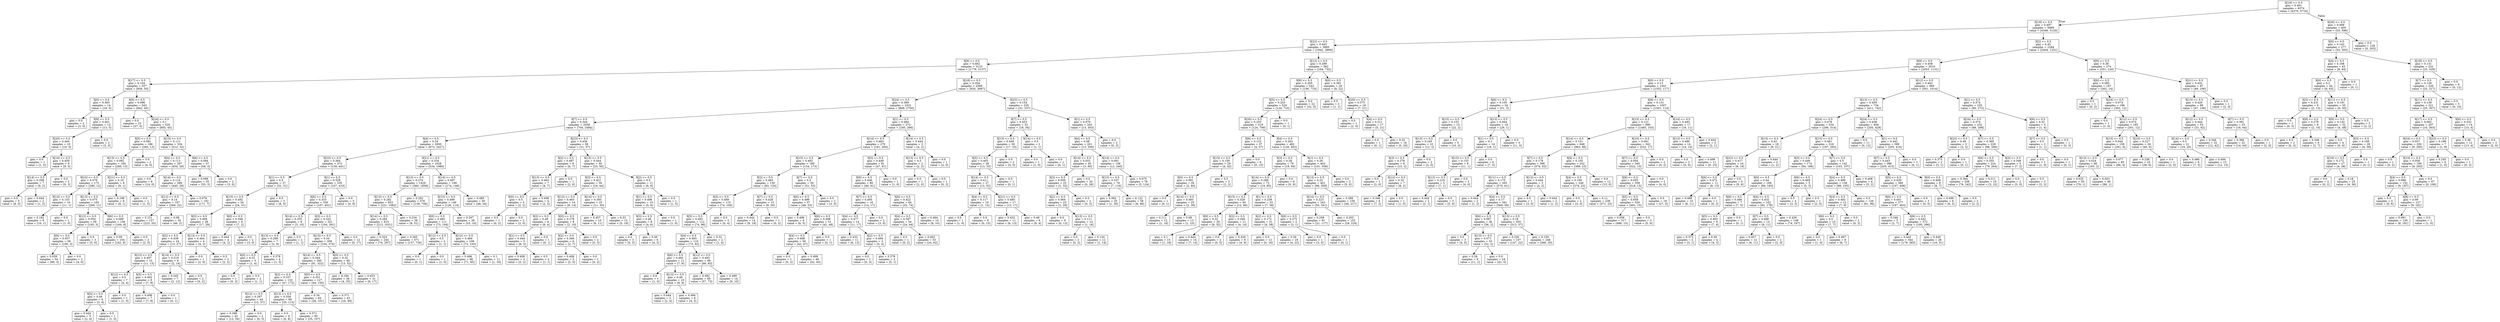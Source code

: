 digraph Tree {
node [shape=box] ;
0 [label="X[16] <= 0.5\ngini = 0.491\nsamples = 6374\nvalue = [4379, 5716]"] ;
1 [label="X[19] <= 0.5\ngini = 0.497\nsamples = 5969\nvalue = [4346, 5120]"] ;
0 -> 1 [labeldistance=2.5, labelangle=45, headlabel="True"] ;
2 [label="X[22] <= 0.5\ngini = 0.445\nsamples = 3685\nvalue = [1942, 3869]"] ;
1 -> 2 ;
3 [label="X[9] <= 0.5\ngini = 0.462\nsamples = 3123\nvalue = [1778, 3137]"] ;
2 -> 3 ;
4 [label="X[17] <= 0.5\ngini = 0.104\nsamples = 557\nvalue = [858, 50]"] ;
3 -> 4 ;
5 [label="X[0] <= 0.5\ngini = 0.363\nsamples = 14\nvalue = [16, 5]"] ;
4 -> 5 ;
6 [label="gini = 0.0\nsamples = 2\nvalue = [3, 0]"] ;
5 -> 6 ;
7 [label="X[8] <= 0.5\ngini = 0.401\nsamples = 12\nvalue = [13, 5]"] ;
5 -> 7 ;
8 [label="X[20] <= 0.5\ngini = 0.444\nsamples = 10\nvalue = [10, 5]"] ;
7 -> 8 ;
9 [label="gini = 0.0\nsamples = 1\nvalue = [1, 0]"] ;
8 -> 9 ;
10 [label="X[10] <= 0.5\ngini = 0.459\nsamples = 9\nvalue = [9, 5]"] ;
8 -> 10 ;
11 [label="X[14] <= 0.5\ngini = 0.298\nsamples = 7\nvalue = [9, 2]"] ;
10 -> 11 ;
12 [label="gini = 0.0\nsamples = 5\nvalue = [8, 0]"] ;
11 -> 12 ;
13 [label="gini = 0.444\nsamples = 2\nvalue = [1, 2]"] ;
11 -> 13 ;
14 [label="gini = 0.0\nsamples = 2\nvalue = [0, 3]"] ;
10 -> 14 ;
15 [label="gini = 0.0\nsamples = 2\nvalue = [3, 0]"] ;
7 -> 15 ;
16 [label="X[0] <= 0.5\ngini = 0.096\nsamples = 543\nvalue = [842, 45]"] ;
4 -> 16 ;
17 [label="gini = 0.0\nsamples = 23\nvalue = [37, 0]"] ;
16 -> 17 ;
18 [label="X[24] <= 0.5\ngini = 0.1\nsamples = 520\nvalue = [805, 45]"] ;
16 -> 18 ;
19 [label="X[5] <= 0.5\ngini = 0.081\nsamples = 186\nvalue = [293, 13]"] ;
18 -> 19 ;
20 [label="X[15] <= 0.5\ngini = 0.082\nsamples = 184\nvalue = [289, 13]"] ;
19 -> 20 ;
21 [label="X[23] <= 0.5\ngini = 0.079\nsamples = 175\nvalue = [280, 12]"] ;
20 -> 21 ;
22 [label="X[14] <= 0.5\ngini = 0.153\nsamples = 10\nvalue = [11, 1]"] ;
21 -> 22 ;
23 [label="gini = 0.165\nsamples = 9\nvalue = [10, 1]"] ;
22 -> 23 ;
24 [label="gini = 0.0\nsamples = 1\nvalue = [1, 0]"] ;
22 -> 24 ;
25 [label="X[13] <= 0.5\ngini = 0.075\nsamples = 165\nvalue = [269, 11]"] ;
21 -> 25 ;
26 [label="X[12] <= 0.5\ngini = 0.054\nsamples = 59\nvalue = [105, 3]"] ;
25 -> 26 ;
27 [label="X[6] <= 0.5\ngini = 0.057\nsamples = 56\nvalue = [100, 3]"] ;
26 -> 27 ;
28 [label="gini = 0.059\nsamples = 54\nvalue = [96, 3]"] ;
27 -> 28 ;
29 [label="gini = 0.0\nsamples = 2\nvalue = [4, 0]"] ;
27 -> 29 ;
30 [label="gini = 0.0\nsamples = 3\nvalue = [5, 0]"] ;
26 -> 30 ;
31 [label="X[6] <= 0.5\ngini = 0.089\nsamples = 106\nvalue = [164, 8]"] ;
25 -> 31 ;
32 [label="gini = 0.09\nsamples = 104\nvalue = [162, 8]"] ;
31 -> 32 ;
33 [label="gini = 0.0\nsamples = 2\nvalue = [2, 0]"] ;
31 -> 33 ;
34 [label="X[21] <= 0.5\ngini = 0.18\nsamples = 9\nvalue = [9, 1]"] ;
20 -> 34 ;
35 [label="gini = 0.198\nsamples = 8\nvalue = [8, 1]"] ;
34 -> 35 ;
36 [label="gini = 0.0\nsamples = 1\nvalue = [1, 0]"] ;
34 -> 36 ;
37 [label="gini = 0.0\nsamples = 2\nvalue = [4, 0]"] ;
19 -> 37 ;
38 [label="X[15] <= 0.5\ngini = 0.111\nsamples = 334\nvalue = [512, 32]"] ;
18 -> 38 ;
39 [label="X[4] <= 0.5\ngini = 0.113\nsamples = 297\nvalue = [454, 29]"] ;
38 -> 39 ;
40 [label="gini = 0.0\nsamples = 8\nvalue = [14, 0]"] ;
39 -> 40 ;
41 [label="X[14] <= 0.5\ngini = 0.116\nsamples = 289\nvalue = [440, 29]"] ;
39 -> 41 ;
42 [label="X[12] <= 0.5\ngini = 0.14\nsamples = 187\nvalue = [269, 22]"] ;
41 -> 42 ;
43 [label="gini = 0.151\nsamples = 157\nvalue = [223, 20]"] ;
42 -> 43 ;
44 [label="gini = 0.08\nsamples = 30\nvalue = [46, 2]"] ;
42 -> 44 ;
45 [label="gini = 0.076\nsamples = 102\nvalue = [171, 7]"] ;
41 -> 45 ;
46 [label="X[6] <= 0.5\ngini = 0.094\nsamples = 37\nvalue = [58, 3]"] ;
38 -> 46 ;
47 [label="gini = 0.098\nsamples = 35\nvalue = [55, 3]"] ;
46 -> 47 ;
48 [label="gini = 0.0\nsamples = 2\nvalue = [3, 0]"] ;
46 -> 48 ;
49 [label="X[18] <= 0.5\ngini = 0.354\nsamples = 2566\nvalue = [920, 3087]"] ;
3 -> 49 ;
50 [label="X[24] <= 0.5\ngini = 0.369\nsamples = 2331\nvalue = [889, 2750]"] ;
49 -> 50 ;
51 [label="X[7] <= 0.5\ngini = 0.344\nsamples = 2058\nvalue = [704, 2484]"] ;
50 -> 51 ;
52 [label="X[4] <= 0.5\ngini = 0.34\nsamples = 2000\nvalue = [673, 2427]"] ;
51 -> 52 ;
53 [label="X[23] <= 0.5\ngini = 0.364\nsamples = 372\nvalue = [139, 441]"] ;
52 -> 53 ;
54 [label="X[1] <= 0.5\ngini = 0.5\nsamples = 37\nvalue = [32, 31]"] ;
53 -> 54 ;
55 [label="X[15] <= 0.5\ngini = 0.492\nsamples = 34\nvalue = [24, 31]"] ;
54 -> 55 ;
56 [label="X[3] <= 0.5\ngini = 0.466\nsamples = 28\nvalue = [17, 29]"] ;
55 -> 56 ;
57 [label="X[2] <= 0.5\ngini = 0.439\nsamples = 24\nvalue = [13, 27]"] ;
56 -> 57 ;
58 [label="X[13] <= 0.5\ngini = 0.497\nsamples = 15\nvalue = [11, 13]"] ;
57 -> 58 ;
59 [label="X[12] <= 0.5\ngini = 0.5\nsamples = 7\nvalue = [4, 4]"] ;
58 -> 59 ;
60 [label="X[5] <= 0.5\ngini = 0.49\nsamples = 6\nvalue = [3, 4]"] ;
59 -> 60 ;
61 [label="gini = 0.444\nsamples = 5\nvalue = [2, 4]"] ;
60 -> 61 ;
62 [label="gini = 0.0\nsamples = 1\nvalue = [1, 0]"] ;
60 -> 62 ;
63 [label="gini = 0.0\nsamples = 1\nvalue = [1, 0]"] ;
59 -> 63 ;
64 [label="X[5] <= 0.5\ngini = 0.492\nsamples = 8\nvalue = [7, 9]"] ;
58 -> 64 ;
65 [label="gini = 0.498\nsamples = 7\nvalue = [7, 8]"] ;
64 -> 65 ;
66 [label="gini = 0.0\nsamples = 1\nvalue = [0, 1]"] ;
64 -> 66 ;
67 [label="X[14] <= 0.5\ngini = 0.219\nsamples = 9\nvalue = [2, 14]"] ;
57 -> 67 ;
68 [label="gini = 0.245\nsamples = 7\nvalue = [2, 12]"] ;
67 -> 68 ;
69 [label="gini = 0.0\nsamples = 2\nvalue = [0, 2]"] ;
67 -> 69 ;
70 [label="X[13] <= 0.5\ngini = 0.444\nsamples = 4\nvalue = [4, 2]"] ;
56 -> 70 ;
71 [label="gini = 0.0\nsamples = 1\nvalue = [2, 0]"] ;
70 -> 71 ;
72 [label="gini = 0.5\nsamples = 3\nvalue = [2, 2]"] ;
70 -> 72 ;
73 [label="X[0] <= 0.5\ngini = 0.346\nsamples = 6\nvalue = [7, 2]"] ;
55 -> 73 ;
74 [label="gini = 0.444\nsamples = 4\nvalue = [4, 2]"] ;
73 -> 74 ;
75 [label="gini = 0.0\nsamples = 2\nvalue = [3, 0]"] ;
73 -> 75 ;
76 [label="gini = 0.0\nsamples = 3\nvalue = [8, 0]"] ;
54 -> 76 ;
77 [label="X[1] <= 0.5\ngini = 0.328\nsamples = 335\nvalue = [107, 410]"] ;
53 -> 77 ;
78 [label="X[6] <= 0.5\ngini = 0.333\nsamples = 330\nvalue = [107, 401]"] ;
77 -> 78 ;
79 [label="X[14] <= 0.5\ngini = 0.355\nsamples = 9\nvalue = [3, 10]"] ;
78 -> 79 ;
80 [label="X[13] <= 0.5\ngini = 0.298\nsamples = 7\nvalue = [2, 9]"] ;
79 -> 80 ;
81 [label="X[0] <= 0.5\ngini = 0.32\nsamples = 3\nvalue = [1, 4]"] ;
80 -> 81 ;
82 [label="gini = 0.0\nsamples = 1\nvalue = [0, 3]"] ;
81 -> 82 ;
83 [label="gini = 0.5\nsamples = 2\nvalue = [1, 1]"] ;
81 -> 83 ;
84 [label="gini = 0.278\nsamples = 4\nvalue = [1, 5]"] ;
80 -> 84 ;
85 [label="gini = 0.5\nsamples = 2\nvalue = [1, 1]"] ;
79 -> 85 ;
86 [label="X[3] <= 0.5\ngini = 0.332\nsamples = 321\nvalue = [104, 391]"] ;
78 -> 86 ;
87 [label="X[15] <= 0.5\ngini = 0.34\nsamples = 309\nvalue = [104, 374]"] ;
86 -> 87 ;
88 [label="X[14] <= 0.5\ngini = 0.344\nsamples = 260\nvalue = [91, 322]"] ;
87 -> 88 ;
89 [label="X[2] <= 0.5\ngini = 0.337\nsamples = 133\nvalue = [47, 172]"] ;
88 -> 89 ;
90 [label="X[12] <= 0.5\ngini = 0.287\nsamples = 44\nvalue = [12, 57]"] ;
89 -> 90 ;
91 [label="gini = 0.298\nsamples = 42\nvalue = [12, 54]"] ;
90 -> 91 ;
92 [label="gini = 0.0\nsamples = 2\nvalue = [0, 3]"] ;
90 -> 92 ;
93 [label="X[13] <= 0.5\ngini = 0.358\nsamples = 89\nvalue = [35, 115]"] ;
89 -> 93 ;
94 [label="gini = 0.0\nsamples = 4\nvalue = [0, 8]"] ;
93 -> 94 ;
95 [label="gini = 0.371\nsamples = 85\nvalue = [35, 107]"] ;
93 -> 95 ;
96 [label="X[0] <= 0.5\ngini = 0.351\nsamples = 127\nvalue = [44, 150]"] ;
88 -> 96 ;
97 [label="gini = 0.34\nsamples = 84\nvalue = [28, 101]"] ;
96 -> 97 ;
98 [label="gini = 0.371\nsamples = 43\nvalue = [16, 49]"] ;
96 -> 98 ;
99 [label="X[0] <= 0.5\ngini = 0.32\nsamples = 49\nvalue = [13, 52]"] ;
87 -> 99 ;
100 [label="gini = 0.184\nsamples = 28\nvalue = [4, 35]"] ;
99 -> 100 ;
101 [label="gini = 0.453\nsamples = 21\nvalue = [9, 17]"] ;
99 -> 101 ;
102 [label="gini = 0.0\nsamples = 12\nvalue = [0, 17]"] ;
86 -> 102 ;
103 [label="gini = 0.0\nsamples = 5\nvalue = [0, 9]"] ;
77 -> 103 ;
104 [label="X[21] <= 0.5\ngini = 0.334\nsamples = 1628\nvalue = [534, 1986]"] ;
52 -> 104 ;
105 [label="X[13] <= 0.5\ngini = 0.274\nsamples = 1429\nvalue = [360, 1838]"] ;
104 -> 105 ;
106 [label="X[12] <= 0.5\ngini = 0.282\nsamples = 853\nvalue = [221, 1082]"] ;
105 -> 106 ;
107 [label="X[14] <= 0.5\ngini = 0.284\nsamples = 815\nvalue = [213, 1031]"] ;
106 -> 107 ;
108 [label="gini = 0.324\nsamples = 244\nvalue = [76, 297]"] ;
107 -> 108 ;
109 [label="gini = 0.265\nsamples = 571\nvalue = [137, 734]"] ;
107 -> 109 ;
110 [label="gini = 0.234\nsamples = 38\nvalue = [8, 51]"] ;
106 -> 110 ;
111 [label="gini = 0.262\nsamples = 576\nvalue = [139, 756]"] ;
105 -> 111 ;
112 [label="X[14] <= 0.5\ngini = 0.497\nsamples = 199\nvalue = [174, 148]"] ;
104 -> 112 ;
113 [label="X[15] <= 0.5\ngini = 0.499\nsamples = 149\nvalue = [126, 114]"] ;
112 -> 113 ;
114 [label="X[0] <= 0.5\ngini = 0.485\nsamples = 111\nvalue = [73, 104]"] ;
113 -> 114 ;
115 [label="X[12] <= 0.5\ngini = 0.5\nsamples = 2\nvalue = [1, 1]"] ;
114 -> 115 ;
116 [label="gini = 0.0\nsamples = 1\nvalue = [0, 1]"] ;
115 -> 116 ;
117 [label="gini = 0.0\nsamples = 1\nvalue = [1, 0]"] ;
115 -> 117 ;
118 [label="X[12] <= 0.5\ngini = 0.484\nsamples = 109\nvalue = [72, 103]"] ;
114 -> 118 ;
119 [label="gini = 0.496\nsamples = 98\nvalue = [71, 85]"] ;
118 -> 119 ;
120 [label="gini = 0.1\nsamples = 11\nvalue = [1, 18]"] ;
118 -> 120 ;
121 [label="gini = 0.267\nsamples = 38\nvalue = [53, 10]"] ;
113 -> 121 ;
122 [label="gini = 0.485\nsamples = 50\nvalue = [48, 34]"] ;
112 -> 122 ;
123 [label="X[23] <= 0.5\ngini = 0.456\nsamples = 58\nvalue = [31, 57]"] ;
51 -> 123 ;
124 [label="X[2] <= 0.5\ngini = 0.497\nsamples = 8\nvalue = [6, 7]"] ;
123 -> 124 ;
125 [label="X[13] <= 0.5\ngini = 0.463\nsamples = 7\nvalue = [4, 7]"] ;
124 -> 125 ;
126 [label="X[0] <= 0.5\ngini = 0.5\nsamples = 3\nvalue = [2, 2]"] ;
125 -> 126 ;
127 [label="gini = 0.0\nsamples = 1\nvalue = [0, 2]"] ;
126 -> 127 ;
128 [label="gini = 0.0\nsamples = 2\nvalue = [2, 0]"] ;
126 -> 128 ;
129 [label="gini = 0.408\nsamples = 4\nvalue = [2, 5]"] ;
125 -> 129 ;
130 [label="gini = 0.0\nsamples = 1\nvalue = [2, 0]"] ;
124 -> 130 ;
131 [label="X[15] <= 0.5\ngini = 0.444\nsamples = 50\nvalue = [25, 50]"] ;
123 -> 131 ;
132 [label="X[3] <= 0.5\ngini = 0.421\nsamples = 39\nvalue = [19, 44]"] ;
131 -> 132 ;
133 [label="X[13] <= 0.5\ngini = 0.463\nsamples = 14\nvalue = [8, 14]"] ;
132 -> 133 ;
134 [label="X[2] <= 0.5\ngini = 0.48\nsamples = 6\nvalue = [6, 4]"] ;
133 -> 134 ;
135 [label="X[1] <= 0.5\ngini = 0.444\nsamples = 5\nvalue = [6, 3]"] ;
134 -> 135 ;
136 [label="gini = 0.408\nsamples = 3\nvalue = [5, 2]"] ;
135 -> 136 ;
137 [label="gini = 0.5\nsamples = 2\nvalue = [1, 1]"] ;
135 -> 137 ;
138 [label="gini = 0.0\nsamples = 1\nvalue = [0, 1]"] ;
134 -> 138 ;
139 [label="X[0] <= 0.5\ngini = 0.278\nsamples = 8\nvalue = [2, 10]"] ;
133 -> 139 ;
140 [label="X[2] <= 0.5\ngini = 0.346\nsamples = 6\nvalue = [2, 7]"] ;
139 -> 140 ;
141 [label="gini = 0.408\nsamples = 5\nvalue = [2, 5]"] ;
140 -> 141 ;
142 [label="gini = 0.0\nsamples = 1\nvalue = [0, 2]"] ;
140 -> 142 ;
143 [label="gini = 0.0\nsamples = 2\nvalue = [0, 3]"] ;
139 -> 143 ;
144 [label="X[14] <= 0.5\ngini = 0.393\nsamples = 25\nvalue = [11, 30]"] ;
132 -> 144 ;
145 [label="gini = 0.457\nsamples = 10\nvalue = [6, 11]"] ;
144 -> 145 ;
146 [label="gini = 0.33\nsamples = 15\nvalue = [5, 19]"] ;
144 -> 146 ;
147 [label="X[2] <= 0.5\ngini = 0.5\nsamples = 11\nvalue = [6, 6]"] ;
131 -> 147 ;
148 [label="X[1] <= 0.5\ngini = 0.496\nsamples = 10\nvalue = [5, 6]"] ;
147 -> 148 ;
149 [label="X[3] <= 0.5\ngini = 0.48\nsamples = 9\nvalue = [4, 6]"] ;
148 -> 149 ;
150 [label="gini = 0.0\nsamples = 3\nvalue = [0, 3]"] ;
149 -> 150 ;
151 [label="gini = 0.49\nsamples = 6\nvalue = [4, 3]"] ;
149 -> 151 ;
152 [label="gini = 0.0\nsamples = 1\nvalue = [1, 0]"] ;
148 -> 152 ;
153 [label="gini = 0.0\nsamples = 1\nvalue = [1, 0]"] ;
147 -> 153 ;
154 [label="X[1] <= 0.5\ngini = 0.484\nsamples = 273\nvalue = [185, 266]"] ;
50 -> 154 ;
155 [label="X[14] <= 0.5\ngini = 0.483\nsamples = 270\nvalue = [181, 264]"] ;
154 -> 155 ;
156 [label="X[15] <= 0.5\ngini = 0.492\nsamples = 189\nvalue = [134, 173]"] ;
155 -> 156 ;
157 [label="X[2] <= 0.5\ngini = 0.483\nsamples = 130\nvalue = [83, 120]"] ;
156 -> 157 ;
158 [label="X[3] <= 0.5\ngini = 0.489\nsamples = 115\nvalue = [74, 100]"] ;
157 -> 158 ;
159 [label="X[5] <= 0.5\ngini = 0.492\nsamples = 112\nvalue = [74, 96]"] ;
158 -> 159 ;
160 [label="X[4] <= 0.5\ngini = 0.493\nsamples = 110\nvalue = [73, 92]"] ;
159 -> 160 ;
161 [label="X[6] <= 0.5\ngini = 0.492\nsamples = 11\nvalue = [7, 9]"] ;
160 -> 161 ;
162 [label="gini = 0.0\nsamples = 1\nvalue = [1, 0]"] ;
161 -> 162 ;
163 [label="X[13] <= 0.5\ngini = 0.48\nsamples = 10\nvalue = [6, 9]"] ;
161 -> 163 ;
164 [label="gini = 0.444\nsamples = 2\nvalue = [2, 4]"] ;
163 -> 164 ;
165 [label="gini = 0.494\nsamples = 8\nvalue = [4, 5]"] ;
163 -> 165 ;
166 [label="X[12] <= 0.5\ngini = 0.493\nsamples = 99\nvalue = [66, 83]"] ;
160 -> 166 ;
167 [label="gini = 0.492\nsamples = 85\nvalue = [57, 73]"] ;
166 -> 167 ;
168 [label="gini = 0.499\nsamples = 14\nvalue = [9, 10]"] ;
166 -> 168 ;
169 [label="gini = 0.32\nsamples = 2\nvalue = [1, 4]"] ;
159 -> 169 ;
170 [label="gini = 0.0\nsamples = 3\nvalue = [0, 4]"] ;
158 -> 170 ;
171 [label="X[7] <= 0.5\ngini = 0.428\nsamples = 15\nvalue = [9, 20]"] ;
157 -> 171 ;
172 [label="gini = 0.444\nsamples = 14\nvalue = [9, 18]"] ;
171 -> 172 ;
173 [label="gini = 0.0\nsamples = 1\nvalue = [0, 2]"] ;
171 -> 173 ;
174 [label="X[7] <= 0.5\ngini = 0.5\nsamples = 59\nvalue = [51, 53]"] ;
156 -> 174 ;
175 [label="X[0] <= 0.5\ngini = 0.499\nsamples = 57\nvalue = [48, 53]"] ;
174 -> 175 ;
176 [label="gini = 0.496\nsamples = 6\nvalue = [6, 5]"] ;
175 -> 176 ;
177 [label="X[6] <= 0.5\ngini = 0.498\nsamples = 51\nvalue = [42, 48]"] ;
175 -> 177 ;
178 [label="X[4] <= 0.5\ngini = 0.498\nsamples = 50\nvalue = [42, 47]"] ;
177 -> 178 ;
179 [label="gini = 0.0\nsamples = 1\nvalue = [0, 2]"] ;
178 -> 179 ;
180 [label="gini = 0.499\nsamples = 49\nvalue = [42, 45]"] ;
178 -> 180 ;
181 [label="gini = 0.0\nsamples = 1\nvalue = [0, 1]"] ;
177 -> 181 ;
182 [label="gini = 0.0\nsamples = 2\nvalue = [3, 0]"] ;
174 -> 182 ;
183 [label="X[5] <= 0.5\ngini = 0.449\nsamples = 81\nvalue = [47, 91]"] ;
155 -> 183 ;
184 [label="X[0] <= 0.5\ngini = 0.446\nsamples = 80\nvalue = [46, 91]"] ;
183 -> 184 ;
185 [label="X[7] <= 0.5\ngini = 0.495\nsamples = 16\nvalue = [14, 17]"] ;
184 -> 185 ;
186 [label="X[4] <= 0.5\ngini = 0.477\nsamples = 14\nvalue = [11, 17]"] ;
185 -> 186 ;
187 [label="gini = 0.432\nsamples = 11\nvalue = [6, 13]"] ;
186 -> 187 ;
188 [label="X[2] <= 0.5\ngini = 0.494\nsamples = 3\nvalue = [5, 4]"] ;
186 -> 188 ;
189 [label="gini = 0.0\nsamples = 1\nvalue = [0, 3]"] ;
188 -> 189 ;
190 [label="gini = 0.278\nsamples = 2\nvalue = [5, 1]"] ;
188 -> 190 ;
191 [label="gini = 0.0\nsamples = 2\nvalue = [3, 0]"] ;
185 -> 191 ;
192 [label="X[6] <= 0.5\ngini = 0.422\nsamples = 64\nvalue = [32, 74]"] ;
184 -> 192 ;
193 [label="X[4] <= 0.5\ngini = 0.397\nsamples = 54\nvalue = [24, 64]"] ;
192 -> 193 ;
194 [label="gini = 0.0\nsamples = 1\nvalue = [0, 2]"] ;
193 -> 194 ;
195 [label="gini = 0.402\nsamples = 53\nvalue = [24, 62]"] ;
193 -> 195 ;
196 [label="gini = 0.494\nsamples = 10\nvalue = [8, 10]"] ;
192 -> 196 ;
197 [label="gini = 0.0\nsamples = 1\nvalue = [1, 0]"] ;
183 -> 197 ;
198 [label="X[14] <= 0.5\ngini = 0.444\nsamples = 3\nvalue = [4, 2]"] ;
154 -> 198 ;
199 [label="X[13] <= 0.5\ngini = 0.5\nsamples = 2\nvalue = [2, 2]"] ;
198 -> 199 ;
200 [label="gini = 0.0\nsamples = 1\nvalue = [2, 0]"] ;
199 -> 200 ;
201 [label="gini = 0.0\nsamples = 1\nvalue = [0, 2]"] ;
199 -> 201 ;
202 [label="gini = 0.0\nsamples = 1\nvalue = [2, 0]"] ;
198 -> 202 ;
203 [label="X[23] <= 0.5\ngini = 0.154\nsamples = 235\nvalue = [31, 337]"] ;
49 -> 203 ;
204 [label="X[7] <= 0.5\ngini = 0.453\nsamples = 32\nvalue = [18, 34]"] ;
203 -> 204 ;
205 [label="X[15] <= 0.5\ngini = 0.449\nsamples = 30\nvalue = [17, 33]"] ;
204 -> 205 ;
206 [label="X[5] <= 0.5\ngini = 0.405\nsamples = 28\nvalue = [13, 33]"] ;
205 -> 206 ;
207 [label="X[14] <= 0.5\ngini = 0.411\nsamples = 27\nvalue = [13, 32]"] ;
206 -> 207 ;
208 [label="X[4] <= 0.5\ngini = 0.117\nsamples = 10\nvalue = [1, 15]"] ;
207 -> 208 ;
209 [label="gini = 0.0\nsamples = 1\nvalue = [1, 0]"] ;
208 -> 209 ;
210 [label="gini = 0.0\nsamples = 9\nvalue = [0, 15]"] ;
208 -> 210 ;
211 [label="X[21] <= 0.5\ngini = 0.485\nsamples = 17\nvalue = [12, 17]"] ;
207 -> 211 ;
212 [label="gini = 0.432\nsamples = 11\nvalue = [6, 13]"] ;
211 -> 212 ;
213 [label="gini = 0.48\nsamples = 6\nvalue = [6, 4]"] ;
211 -> 213 ;
214 [label="gini = 0.0\nsamples = 1\nvalue = [0, 1]"] ;
206 -> 214 ;
215 [label="gini = 0.0\nsamples = 2\nvalue = [4, 0]"] ;
205 -> 215 ;
216 [label="X[14] <= 0.5\ngini = 0.5\nsamples = 2\nvalue = [1, 1]"] ;
204 -> 216 ;
217 [label="gini = 0.0\nsamples = 1\nvalue = [1, 0]"] ;
216 -> 217 ;
218 [label="gini = 0.0\nsamples = 1\nvalue = [0, 1]"] ;
216 -> 218 ;
219 [label="X[1] <= 0.5\ngini = 0.079\nsamples = 203\nvalue = [13, 303]"] ;
203 -> 219 ;
220 [label="X[4] <= 0.5\ngini = 0.08\nsamples = 201\nvalue = [13, 300]"] ;
219 -> 220 ;
221 [label="X[14] <= 0.5\ngini = 0.032\nsamples = 45\nvalue = [1, 60]"] ;
220 -> 221 ;
222 [label="X[3] <= 0.5\ngini = 0.059\nsamples = 25\nvalue = [1, 32]"] ;
221 -> 222 ;
223 [label="X[2] <= 0.5\ngini = 0.064\nsamples = 23\nvalue = [1, 29]"] ;
222 -> 223 ;
224 [label="gini = 0.0\nsamples = 9\nvalue = [0, 13]"] ;
223 -> 224 ;
225 [label="X[13] <= 0.5\ngini = 0.111\nsamples = 14\nvalue = [1, 16]"] ;
223 -> 225 ;
226 [label="gini = 0.0\nsamples = 2\nvalue = [0, 2]"] ;
225 -> 226 ;
227 [label="gini = 0.124\nsamples = 12\nvalue = [1, 14]"] ;
225 -> 227 ;
228 [label="gini = 0.0\nsamples = 2\nvalue = [0, 3]"] ;
222 -> 228 ;
229 [label="gini = 0.0\nsamples = 20\nvalue = [0, 28]"] ;
221 -> 229 ;
230 [label="X[14] <= 0.5\ngini = 0.091\nsamples = 156\nvalue = [12, 240]"] ;
220 -> 230 ;
231 [label="X[13] <= 0.5\ngini = 0.107\nsamples = 78\nvalue = [7, 116]"] ;
230 -> 231 ;
232 [label="gini = 0.062\nsamples = 20\nvalue = [1, 30]"] ;
231 -> 232 ;
233 [label="gini = 0.122\nsamples = 58\nvalue = [6, 86]"] ;
231 -> 233 ;
234 [label="gini = 0.075\nsamples = 78\nvalue = [5, 124]"] ;
230 -> 234 ;
235 [label="gini = 0.0\nsamples = 2\nvalue = [0, 3]"] ;
219 -> 235 ;
236 [label="X[12] <= 0.5\ngini = 0.299\nsamples = 562\nvalue = [164, 732]"] ;
2 -> 236 ;
237 [label="X[8] <= 0.5\ngini = 0.295\nsamples = 542\nvalue = [156, 710]"] ;
236 -> 237 ;
238 [label="X[5] <= 0.5\ngini = 0.253\nsamples = 520\nvalue = [124, 710]"] ;
237 -> 238 ;
239 [label="X[20] <= 0.5\ngini = 0.253\nsamples = 519\nvalue = [124, 709]"] ;
238 -> 239 ;
240 [label="X[6] <= 0.5\ngini = 0.123\nsamples = 37\nvalue = [4, 57]"] ;
239 -> 240 ;
241 [label="X[15] <= 0.5\ngini = 0.159\nsamples = 29\nvalue = [4, 42]"] ;
240 -> 241 ;
242 [label="X[0] <= 0.5\ngini = 0.091\nsamples = 26\nvalue = [2, 40]"] ;
241 -> 242 ;
243 [label="gini = 0.0\nsamples = 1\nvalue = [0, 1]"] ;
242 -> 243 ;
244 [label="X[14] <= 0.5\ngini = 0.093\nsamples = 25\nvalue = [2, 39]"] ;
242 -> 244 ;
245 [label="gini = 0.111\nsamples = 12\nvalue = [1, 16]"] ;
244 -> 245 ;
246 [label="gini = 0.08\nsamples = 13\nvalue = [1, 23]"] ;
244 -> 246 ;
247 [label="gini = 0.5\nsamples = 3\nvalue = [2, 2]"] ;
241 -> 247 ;
248 [label="gini = 0.0\nsamples = 8\nvalue = [0, 15]"] ;
240 -> 248 ;
249 [label="X[4] <= 0.5\ngini = 0.263\nsamples = 482\nvalue = [120, 652]"] ;
239 -> 249 ;
250 [label="X[3] <= 0.5\ngini = 0.28\nsamples = 79\nvalue = [19, 94]"] ;
249 -> 250 ;
251 [label="X[14] <= 0.5\ngini = 0.299\nsamples = 73\nvalue = [19, 85]"] ;
250 -> 251 ;
252 [label="X[15] <= 0.5\ngini = 0.328\nsamples = 40\nvalue = [12, 46]"] ;
251 -> 252 ;
253 [label="X[0] <= 0.5\ngini = 0.32\nsamples = 29\nvalue = [8, 32]"] ;
252 -> 253 ;
254 [label="gini = 0.1\nsamples = 15\nvalue = [1, 18]"] ;
253 -> 254 ;
255 [label="gini = 0.444\nsamples = 14\nvalue = [7, 14]"] ;
253 -> 255 ;
256 [label="X[2] <= 0.5\ngini = 0.346\nsamples = 11\nvalue = [4, 14]"] ;
252 -> 256 ;
257 [label="gini = 0.0\nsamples = 2\nvalue = [0, 5]"] ;
256 -> 257 ;
258 [label="gini = 0.426\nsamples = 9\nvalue = [4, 9]"] ;
256 -> 258 ;
259 [label="X[1] <= 0.5\ngini = 0.258\nsamples = 33\nvalue = [7, 39]"] ;
251 -> 259 ;
260 [label="X[2] <= 0.5\ngini = 0.172\nsamples = 31\nvalue = [4, 38]"] ;
259 -> 260 ;
261 [label="gini = 0.0\nsamples = 12\nvalue = [0, 16]"] ;
260 -> 261 ;
262 [label="gini = 0.26\nsamples = 19\nvalue = [4, 22]"] ;
260 -> 262 ;
263 [label="X[6] <= 0.5\ngini = 0.375\nsamples = 2\nvalue = [3, 1]"] ;
259 -> 263 ;
264 [label="gini = 0.0\nsamples = 1\nvalue = [3, 0]"] ;
263 -> 264 ;
265 [label="gini = 0.0\nsamples = 1\nvalue = [0, 1]"] ;
263 -> 265 ;
266 [label="gini = 0.0\nsamples = 6\nvalue = [0, 9]"] ;
250 -> 266 ;
267 [label="X[1] <= 0.5\ngini = 0.26\nsamples = 403\nvalue = [101, 558]"] ;
249 -> 267 ;
268 [label="X[13] <= 0.5\ngini = 0.25\nsamples = 401\nvalue = [96, 558]"] ;
267 -> 268 ;
269 [label="X[14] <= 0.5\ngini = 0.223\nsamples = 243\nvalue = [50, 341]"] ;
268 -> 269 ;
270 [label="gini = 0.258\nsamples = 91\nvalue = [21, 117]"] ;
269 -> 270 ;
271 [label="gini = 0.203\nsamples = 152\nvalue = [29, 224]"] ;
269 -> 271 ;
272 [label="gini = 0.289\nsamples = 158\nvalue = [46, 217]"] ;
268 -> 272 ;
273 [label="gini = 0.0\nsamples = 2\nvalue = [5, 0]"] ;
267 -> 273 ;
274 [label="gini = 0.0\nsamples = 1\nvalue = [0, 1]"] ;
238 -> 274 ;
275 [label="gini = 0.0\nsamples = 22\nvalue = [32, 0]"] ;
237 -> 275 ;
276 [label="X[0] <= 0.5\ngini = 0.391\nsamples = 20\nvalue = [8, 22]"] ;
236 -> 276 ;
277 [label="gini = 0.5\nsamples = 2\nvalue = [1, 1]"] ;
276 -> 277 ;
278 [label="X[20] <= 0.5\ngini = 0.375\nsamples = 18\nvalue = [7, 21]"] ;
276 -> 278 ;
279 [label="gini = 0.0\nsamples = 1\nvalue = [2, 0]"] ;
278 -> 279 ;
280 [label="X[4] <= 0.5\ngini = 0.311\nsamples = 17\nvalue = [5, 21]"] ;
278 -> 280 ;
281 [label="gini = 0.0\nsamples = 1\nvalue = [0, 1]"] ;
280 -> 281 ;
282 [label="gini = 0.32\nsamples = 16\nvalue = [5, 20]"] ;
280 -> 282 ;
283 [label="X[2] <= 0.5\ngini = 0.45\nsamples = 2284\nvalue = [2404, 1251]"] ;
1 -> 283 ;
284 [label="X[9] <= 0.5\ngini = 0.458\nsamples = 2010\nvalue = [2053, 1131]"] ;
283 -> 284 ;
285 [label="X[0] <= 0.5\ngini = 0.13\nsamples = 1041\nvalue = [1552, 117]"] ;
284 -> 285 ;
286 [label="X[6] <= 0.5\ngini = 0.105\nsamples = 34\nvalue = [51, 3]"] ;
285 -> 286 ;
287 [label="X[15] <= 0.5\ngini = 0.153\nsamples = 15\nvalue = [22, 2]"] ;
286 -> 287 ;
288 [label="X[13] <= 0.5\ngini = 0.245\nsamples = 10\nvalue = [12, 2]"] ;
287 -> 288 ;
289 [label="X[3] <= 0.5\ngini = 0.278\nsamples = 8\nvalue = [10, 2]"] ;
288 -> 289 ;
290 [label="gini = 0.0\nsamples = 1\nvalue = [2, 0]"] ;
289 -> 290 ;
291 [label="X[12] <= 0.5\ngini = 0.32\nsamples = 7\nvalue = [8, 2]"] ;
289 -> 291 ;
292 [label="gini = 0.346\nsamples = 6\nvalue = [7, 2]"] ;
291 -> 292 ;
293 [label="gini = 0.0\nsamples = 1\nvalue = [1, 0]"] ;
291 -> 293 ;
294 [label="gini = 0.0\nsamples = 2\nvalue = [2, 0]"] ;
288 -> 294 ;
295 [label="gini = 0.0\nsamples = 5\nvalue = [10, 0]"] ;
287 -> 295 ;
296 [label="X[13] <= 0.5\ngini = 0.064\nsamples = 19\nvalue = [29, 1]"] ;
286 -> 296 ;
297 [label="X[1] <= 0.5\ngini = 0.1\nsamples = 14\nvalue = [18, 1]"] ;
296 -> 297 ;
298 [label="X[15] <= 0.5\ngini = 0.153\nsamples = 8\nvalue = [11, 1]"] ;
297 -> 298 ;
299 [label="X[12] <= 0.5\ngini = 0.219\nsamples = 5\nvalue = [7, 1]"] ;
298 -> 299 ;
300 [label="gini = 0.444\nsamples = 2\nvalue = [2, 1]"] ;
299 -> 300 ;
301 [label="gini = 0.0\nsamples = 3\nvalue = [5, 0]"] ;
299 -> 301 ;
302 [label="gini = 0.0\nsamples = 3\nvalue = [4, 0]"] ;
298 -> 302 ;
303 [label="gini = 0.0\nsamples = 6\nvalue = [7, 0]"] ;
297 -> 303 ;
304 [label="gini = 0.0\nsamples = 5\nvalue = [11, 0]"] ;
296 -> 304 ;
305 [label="X[8] <= 0.5\ngini = 0.131\nsamples = 1007\nvalue = [1501, 114]"] ;
285 -> 305 ;
306 [label="X[15] <= 0.5\ngini = 0.121\nsamples = 990\nvalue = [1485, 103]"] ;
305 -> 306 ;
307 [label="X[14] <= 0.5\ngini = 0.151\nsamples = 648\nvalue = [963, 86]"] ;
306 -> 307 ;
308 [label="X[7] <= 0.5\ngini = 0.178\nsamples = 396\nvalue = [574, 63]"] ;
307 -> 308 ;
309 [label="X[11] <= 0.5\ngini = 0.175\nsamples = 393\nvalue = [570, 61]"] ;
308 -> 309 ;
310 [label="gini = 0.444\nsamples = 2\nvalue = [1, 2]"] ;
309 -> 310 ;
311 [label="X[4] <= 0.5\ngini = 0.17\nsamples = 391\nvalue = [569, 59]"] ;
309 -> 311 ;
312 [label="X[6] <= 0.5\ngini = 0.067\nsamples = 36\nvalue = [56, 2]"] ;
311 -> 312 ;
313 [label="gini = 0.0\nsamples = 3\nvalue = [4, 0]"] ;
312 -> 313 ;
314 [label="X[13] <= 0.5\ngini = 0.071\nsamples = 33\nvalue = [52, 2]"] ;
312 -> 314 ;
315 [label="gini = 0.26\nsamples = 9\nvalue = [11, 2]"] ;
314 -> 315 ;
316 [label="gini = 0.0\nsamples = 24\nvalue = [41, 0]"] ;
314 -> 316 ;
317 [label="X[13] <= 0.5\ngini = 0.18\nsamples = 355\nvalue = [513, 57]"] ;
311 -> 317 ;
318 [label="gini = 0.226\nsamples = 107\nvalue = [147, 22]"] ;
317 -> 318 ;
319 [label="gini = 0.159\nsamples = 248\nvalue = [366, 35]"] ;
317 -> 319 ;
320 [label="X[12] <= 0.5\ngini = 0.444\nsamples = 3\nvalue = [4, 2]"] ;
308 -> 320 ;
321 [label="gini = 0.0\nsamples = 1\nvalue = [3, 0]"] ;
320 -> 321 ;
322 [label="gini = 0.444\nsamples = 2\nvalue = [1, 2]"] ;
320 -> 322 ;
323 [label="X[6] <= 0.5\ngini = 0.105\nsamples = 252\nvalue = [389, 23]"] ;
307 -> 323 ;
324 [label="X[4] <= 0.5\ngini = 0.109\nsamples = 240\nvalue = [374, 23]"] ;
323 -> 324 ;
325 [label="gini = 0.0\nsamples = 2\nvalue = [3, 0]"] ;
324 -> 325 ;
326 [label="gini = 0.11\nsamples = 238\nvalue = [371, 23]"] ;
324 -> 326 ;
327 [label="gini = 0.0\nsamples = 12\nvalue = [15, 0]"] ;
323 -> 327 ;
328 [label="X[10] <= 0.5\ngini = 0.061\nsamples = 342\nvalue = [522, 17]"] ;
306 -> 328 ;
329 [label="X[7] <= 0.5\ngini = 0.054\nsamples = 340\nvalue = [522, 15]"] ;
328 -> 329 ;
330 [label="X[6] <= 0.5\ngini = 0.055\nsamples = 338\nvalue = [518, 15]"] ;
329 -> 330 ;
331 [label="X[5] <= 0.5\ngini = 0.058\nsamples = 320\nvalue = [491, 15]"] ;
330 -> 331 ;
332 [label="gini = 0.058\nsamples = 317\nvalue = [486, 15]"] ;
331 -> 332 ;
333 [label="gini = 0.0\nsamples = 3\nvalue = [5, 0]"] ;
331 -> 333 ;
334 [label="gini = 0.0\nsamples = 18\nvalue = [27, 0]"] ;
330 -> 334 ;
335 [label="gini = 0.0\nsamples = 2\nvalue = [4, 0]"] ;
329 -> 335 ;
336 [label="gini = 0.0\nsamples = 2\nvalue = [0, 2]"] ;
328 -> 336 ;
337 [label="X[14] <= 0.5\ngini = 0.483\nsamples = 17\nvalue = [16, 11]"] ;
305 -> 337 ;
338 [label="X[13] <= 0.5\ngini = 0.486\nsamples = 14\nvalue = [14, 10]"] ;
337 -> 338 ;
339 [label="gini = 0.0\nsamples = 3\nvalue = [5, 0]"] ;
338 -> 339 ;
340 [label="gini = 0.499\nsamples = 11\nvalue = [9, 10]"] ;
338 -> 340 ;
341 [label="gini = 0.444\nsamples = 3\nvalue = [2, 1]"] ;
337 -> 341 ;
342 [label="X[12] <= 0.5\ngini = 0.443\nsamples = 969\nvalue = [501, 1014]"] ;
284 -> 342 ;
343 [label="X[13] <= 0.5\ngini = 0.459\nsamples = 734\nvalue = [411, 742]"] ;
342 -> 343 ;
344 [label="X[24] <= 0.5\ngini = 0.478\nsamples = 334\nvalue = [206, 314]"] ;
343 -> 344 ;
345 [label="X[15] <= 0.5\ngini = 0.42\nsamples = 18\nvalue = [9, 21]"] ;
344 -> 345 ;
346 [label="X[22] <= 0.5\ngini = 0.417\nsamples = 16\nvalue = [8, 19]"] ;
345 -> 346 ;
347 [label="X[6] <= 0.5\ngini = 0.472\nsamples = 11\nvalue = [8, 13]"] ;
346 -> 347 ;
348 [label="gini = 0.488\nsamples = 10\nvalue = [8, 11]"] ;
347 -> 348 ;
349 [label="gini = 0.0\nsamples = 1\nvalue = [0, 2]"] ;
347 -> 349 ;
350 [label="gini = 0.0\nsamples = 5\nvalue = [0, 6]"] ;
346 -> 350 ;
351 [label="gini = 0.444\nsamples = 2\nvalue = [1, 2]"] ;
345 -> 351 ;
352 [label="X[15] <= 0.5\ngini = 0.481\nsamples = 316\nvalue = [197, 293]"] ;
344 -> 352 ;
353 [label="X[3] <= 0.5\ngini = 0.446\nsamples = 174\nvalue = [94, 186]"] ;
352 -> 353 ;
354 [label="X[0] <= 0.5\ngini = 0.44\nsamples = 169\nvalue = [89, 183]"] ;
353 -> 354 ;
355 [label="X[6] <= 0.5\ngini = 0.486\nsamples = 7\nvalue = [7, 5]"] ;
354 -> 355 ;
356 [label="X[5] <= 0.5\ngini = 0.463\nsamples = 6\nvalue = [7, 4]"] ;
355 -> 356 ;
357 [label="gini = 0.375\nsamples = 2\nvalue = [3, 1]"] ;
356 -> 357 ;
358 [label="gini = 0.49\nsamples = 4\nvalue = [4, 3]"] ;
356 -> 358 ;
359 [label="gini = 0.0\nsamples = 1\nvalue = [0, 1]"] ;
355 -> 359 ;
360 [label="X[4] <= 0.5\ngini = 0.432\nsamples = 162\nvalue = [82, 178]"] ;
354 -> 360 ;
361 [label="X[7] <= 0.5\ngini = 0.488\nsamples = 14\nvalue = [8, 11]"] ;
360 -> 361 ;
362 [label="gini = 0.457\nsamples = 12\nvalue = [6, 11]"] ;
361 -> 362 ;
363 [label="gini = 0.0\nsamples = 2\nvalue = [2, 0]"] ;
361 -> 363 ;
364 [label="gini = 0.426\nsamples = 148\nvalue = [74, 167]"] ;
360 -> 364 ;
365 [label="X[6] <= 0.5\ngini = 0.469\nsamples = 5\nvalue = [5, 3]"] ;
353 -> 365 ;
366 [label="gini = 0.5\nsamples = 4\nvalue = [3, 3]"] ;
365 -> 366 ;
367 [label="gini = 0.0\nsamples = 1\nvalue = [2, 0]"] ;
365 -> 367 ;
368 [label="X[7] <= 0.5\ngini = 0.5\nsamples = 142\nvalue = [103, 107]"] ;
352 -> 368 ;
369 [label="X[4] <= 0.5\ngini = 0.499\nsamples = 138\nvalue = [98, 105]"] ;
368 -> 369 ;
370 [label="X[3] <= 0.5\ngini = 0.492\nsamples = 12\nvalue = [7, 9]"] ;
369 -> 370 ;
371 [label="X[6] <= 0.5\ngini = 0.5\nsamples = 10\nvalue = [7, 7]"] ;
370 -> 371 ;
372 [label="gini = 0.0\nsamples = 1\nvalue = [1, 0]"] ;
371 -> 372 ;
373 [label="gini = 0.497\nsamples = 9\nvalue = [6, 7]"] ;
371 -> 373 ;
374 [label="gini = 0.0\nsamples = 2\nvalue = [0, 2]"] ;
370 -> 374 ;
375 [label="gini = 0.5\nsamples = 126\nvalue = [91, 96]"] ;
369 -> 375 ;
376 [label="gini = 0.408\nsamples = 4\nvalue = [5, 2]"] ;
368 -> 376 ;
377 [label="X[24] <= 0.5\ngini = 0.438\nsamples = 400\nvalue = [205, 428]"] ;
343 -> 377 ;
378 [label="gini = 0.0\nsamples = 11\nvalue = [0, 12]"] ;
377 -> 378 ;
379 [label="X[1] <= 0.5\ngini = 0.442\nsamples = 389\nvalue = [205, 416]"] ;
377 -> 379 ;
380 [label="X[7] <= 0.5\ngini = 0.443\nsamples = 388\nvalue = [205, 415]"] ;
379 -> 380 ;
381 [label="X[5] <= 0.5\ngini = 0.439\nsamples = 380\nvalue = [197, 408]"] ;
380 -> 381 ;
382 [label="X[0] <= 0.5\ngini = 0.441\nsamples = 377\nvalue = [197, 403]"] ;
381 -> 382 ;
383 [label="gini = 0.346\nsamples = 5\nvalue = [2, 7]"] ;
382 -> 383 ;
384 [label="X[6] <= 0.5\ngini = 0.442\nsamples = 372\nvalue = [195, 396]"] ;
382 -> 384 ;
385 [label="gini = 0.442\nsamples = 344\nvalue = [179, 365]"] ;
384 -> 385 ;
386 [label="gini = 0.449\nsamples = 28\nvalue = [16, 31]"] ;
384 -> 386 ;
387 [label="gini = 0.0\nsamples = 3\nvalue = [0, 5]"] ;
381 -> 387 ;
388 [label="X[0] <= 0.5\ngini = 0.498\nsamples = 8\nvalue = [8, 7]"] ;
380 -> 388 ;
389 [label="gini = 0.496\nsamples = 6\nvalue = [6, 5]"] ;
388 -> 389 ;
390 [label="gini = 0.5\nsamples = 2\nvalue = [2, 2]"] ;
388 -> 390 ;
391 [label="gini = 0.0\nsamples = 1\nvalue = [0, 1]"] ;
379 -> 391 ;
392 [label="X[1] <= 0.5\ngini = 0.374\nsamples = 235\nvalue = [90, 272]"] ;
342 -> 392 ;
393 [label="X[24] <= 0.5\ngini = 0.374\nsamples = 232\nvalue = [89, 268]"] ;
392 -> 393 ;
394 [label="X[22] <= 0.5\ngini = 0.48\nsamples = 3\nvalue = [3, 2]"] ;
393 -> 394 ;
395 [label="gini = 0.375\nsamples = 2\nvalue = [3, 1]"] ;
394 -> 395 ;
396 [label="gini = 0.0\nsamples = 1\nvalue = [0, 1]"] ;
394 -> 396 ;
397 [label="X[7] <= 0.5\ngini = 0.369\nsamples = 229\nvalue = [86, 266]"] ;
393 -> 397 ;
398 [label="X[6] <= 0.5\ngini = 0.355\nsamples = 224\nvalue = [79, 264]"] ;
397 -> 398 ;
399 [label="gini = 0.364\nsamples = 208\nvalue = [76, 242]"] ;
398 -> 399 ;
400 [label="gini = 0.211\nsamples = 16\nvalue = [3, 22]"] ;
398 -> 400 ;
401 [label="X[3] <= 0.5\ngini = 0.346\nsamples = 5\nvalue = [7, 2]"] ;
397 -> 401 ;
402 [label="gini = 0.0\nsamples = 2\nvalue = [5, 0]"] ;
401 -> 402 ;
403 [label="gini = 0.5\nsamples = 3\nvalue = [2, 2]"] ;
401 -> 403 ;
404 [label="X[6] <= 0.5\ngini = 0.32\nsamples = 3\nvalue = [1, 4]"] ;
392 -> 404 ;
405 [label="X[7] <= 0.5\ngini = 0.5\nsamples = 2\nvalue = [1, 1]"] ;
404 -> 405 ;
406 [label="gini = 0.0\nsamples = 1\nvalue = [1, 0]"] ;
405 -> 406 ;
407 [label="gini = 0.0\nsamples = 1\nvalue = [0, 1]"] ;
405 -> 407 ;
408 [label="gini = 0.0\nsamples = 1\nvalue = [0, 3]"] ;
404 -> 408 ;
409 [label="X[9] <= 0.5\ngini = 0.38\nsamples = 274\nvalue = [351, 120]"] ;
283 -> 409 ;
410 [label="X[6] <= 0.5\ngini = 0.085\nsamples = 187\nvalue = [302, 14]"] ;
409 -> 410 ;
411 [label="gini = 0.0\nsamples = 1\nvalue = [0, 2]"] ;
410 -> 411 ;
412 [label="X[24] <= 0.5\ngini = 0.074\nsamples = 186\nvalue = [302, 12]"] ;
410 -> 412 ;
413 [label="gini = 0.0\nsamples = 1\nvalue = [1, 0]"] ;
412 -> 413 ;
414 [label="X[12] <= 0.5\ngini = 0.074\nsamples = 185\nvalue = [301, 12]"] ;
412 -> 414 ;
415 [label="X[15] <= 0.5\ngini = 0.044\nsamples = 159\nvalue = [261, 6]"] ;
414 -> 415 ;
416 [label="X[13] <= 0.5\ngini = 0.024\nsamples = 99\nvalue = [165, 2]"] ;
415 -> 416 ;
417 [label="gini = 0.025\nsamples = 50\nvalue = [79, 1]"] ;
416 -> 417 ;
418 [label="gini = 0.023\nsamples = 49\nvalue = [86, 1]"] ;
416 -> 418 ;
419 [label="gini = 0.077\nsamples = 60\nvalue = [96, 4]"] ;
415 -> 419 ;
420 [label="X[10] <= 0.5\ngini = 0.227\nsamples = 26\nvalue = [40, 6]"] ;
414 -> 420 ;
421 [label="gini = 0.236\nsamples = 25\nvalue = [38, 6]"] ;
420 -> 421 ;
422 [label="gini = 0.0\nsamples = 1\nvalue = [2, 0]"] ;
420 -> 422 ;
423 [label="X[21] <= 0.5\ngini = 0.432\nsamples = 87\nvalue = [49, 106]"] ;
409 -> 423 ;
424 [label="X[13] <= 0.5\ngini = 0.426\nsamples = 86\nvalue = [47, 106]"] ;
423 -> 424 ;
425 [label="X[12] <= 0.5\ngini = 0.444\nsamples = 53\nvalue = [31, 62]"] ;
424 -> 425 ;
426 [label="X[14] <= 0.5\ngini = 0.5\nsamples = 21\nvalue = [19, 20]"] ;
425 -> 426 ;
427 [label="gini = 0.486\nsamples = 6\nvalue = [7, 5]"] ;
426 -> 427 ;
428 [label="gini = 0.494\nsamples = 15\nvalue = [12, 15]"] ;
426 -> 428 ;
429 [label="gini = 0.346\nsamples = 32\nvalue = [12, 42]"] ;
425 -> 429 ;
430 [label="X[7] <= 0.5\ngini = 0.391\nsamples = 33\nvalue = [16, 44]"] ;
424 -> 430 ;
431 [label="gini = 0.366\nsamples = 32\nvalue = [14, 44]"] ;
430 -> 431 ;
432 [label="gini = 0.0\nsamples = 1\nvalue = [2, 0]"] ;
430 -> 432 ;
433 [label="gini = 0.0\nsamples = 1\nvalue = [2, 0]"] ;
423 -> 433 ;
434 [label="X[20] <= 0.5\ngini = 0.099\nsamples = 405\nvalue = [33, 596]"] ;
0 -> 434 [labeldistance=2.5, labelangle=-45, headlabel="False"] ;
435 [label="X[0] <= 0.5\ngini = 0.143\nsamples = 277\nvalue = [33, 393]"] ;
434 -> 435 ;
436 [label="X[4] <= 0.5\ngini = 0.198\nsamples = 45\nvalue = [8, 64]"] ;
435 -> 436 ;
437 [label="X[6] <= 0.5\ngini = 0.2\nsamples = 44\nvalue = [8, 63]"] ;
436 -> 437 ;
438 [label="X[3] <= 0.5\ngini = 0.231\nsamples = 9\nvalue = [2, 13]"] ;
437 -> 438 ;
439 [label="gini = 0.0\nsamples = 1\nvalue = [0, 3]"] ;
438 -> 439 ;
440 [label="X[9] <= 0.5\ngini = 0.278\nsamples = 8\nvalue = [2, 10]"] ;
438 -> 440 ;
441 [label="gini = 0.0\nsamples = 2\nvalue = [0, 3]"] ;
440 -> 441 ;
442 [label="gini = 0.346\nsamples = 6\nvalue = [2, 7]"] ;
440 -> 442 ;
443 [label="X[11] <= 0.5\ngini = 0.191\nsamples = 35\nvalue = [6, 50]"] ;
437 -> 443 ;
444 [label="X[9] <= 0.5\ngini = 0.142\nsamples = 32\nvalue = [4, 48]"] ;
443 -> 444 ;
445 [label="gini = 0.0\nsamples = 4\nvalue = [0, 9]"] ;
444 -> 445 ;
446 [label="X[3] <= 0.5\ngini = 0.169\nsamples = 28\nvalue = [4, 39]"] ;
444 -> 446 ;
447 [label="X[19] <= 0.5\ngini = 0.172\nsamples = 27\nvalue = [4, 38]"] ;
446 -> 447 ;
448 [label="gini = 0.0\nsamples = 2\nvalue = [0, 2]"] ;
447 -> 448 ;
449 [label="gini = 0.18\nsamples = 25\nvalue = [4, 36]"] ;
447 -> 449 ;
450 [label="gini = 0.0\nsamples = 1\nvalue = [0, 1]"] ;
446 -> 450 ;
451 [label="gini = 0.5\nsamples = 3\nvalue = [2, 2]"] ;
443 -> 451 ;
452 [label="gini = 0.0\nsamples = 1\nvalue = [0, 1]"] ;
436 -> 452 ;
453 [label="X[18] <= 0.5\ngini = 0.131\nsamples = 232\nvalue = [25, 329]"] ;
435 -> 453 ;
454 [label="X[7] <= 0.5\ngini = 0.136\nsamples = 226\nvalue = [25, 317]"] ;
453 -> 454 ;
455 [label="X[11] <= 0.5\ngini = 0.139\nsamples = 221\nvalue = [25, 307]"] ;
454 -> 455 ;
456 [label="X[17] <= 0.5\ngini = 0.062\nsamples = 207\nvalue = [10, 303]"] ;
455 -> 456 ;
457 [label="X[24] <= 0.5\ngini = 0.057\nsamples = 200\nvalue = [9, 295]"] ;
456 -> 457 ;
458 [label="gini = 0.0\nsamples = 1\nvalue = [0, 2]"] ;
457 -> 458 ;
459 [label="X[10] <= 0.5\ngini = 0.058\nsamples = 199\nvalue = [9, 293]"] ;
457 -> 459 ;
460 [label="X[4] <= 0.5\ngini = 0.088\nsamples = 132\nvalue = [9, 187]"] ;
459 -> 460 ;
461 [label="gini = 0.0\nsamples = 5\nvalue = [0, 6]"] ;
460 -> 461 ;
462 [label="X[8] <= 0.5\ngini = 0.09\nsamples = 127\nvalue = [9, 181]"] ;
460 -> 462 ;
463 [label="gini = 0.081\nsamples = 126\nvalue = [8, 181]"] ;
462 -> 463 ;
464 [label="gini = 0.0\nsamples = 1\nvalue = [1, 0]"] ;
462 -> 464 ;
465 [label="gini = 0.0\nsamples = 67\nvalue = [0, 106]"] ;
459 -> 465 ;
466 [label="X[23] <= 0.5\ngini = 0.198\nsamples = 7\nvalue = [1, 8]"] ;
456 -> 466 ;
467 [label="gini = 0.245\nsamples = 6\nvalue = [1, 6]"] ;
466 -> 467 ;
468 [label="gini = 0.0\nsamples = 1\nvalue = [0, 2]"] ;
466 -> 468 ;
469 [label="X[6] <= 0.5\ngini = 0.332\nsamples = 14\nvalue = [15, 4]"] ;
455 -> 469 ;
470 [label="gini = 0.36\nsamples = 12\nvalue = [13, 4]"] ;
469 -> 470 ;
471 [label="gini = 0.0\nsamples = 2\nvalue = [2, 0]"] ;
469 -> 471 ;
472 [label="gini = 0.0\nsamples = 5\nvalue = [0, 10]"] ;
454 -> 472 ;
473 [label="gini = 0.0\nsamples = 6\nvalue = [0, 12]"] ;
453 -> 473 ;
474 [label="gini = 0.0\nsamples = 128\nvalue = [0, 203]"] ;
434 -> 474 ;
}